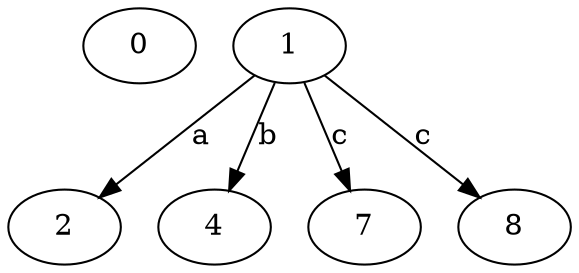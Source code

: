 strict digraph  {
0;
1;
2;
4;
7;
8;
1 -> 2  [label=a];
1 -> 4  [label=b];
1 -> 7  [label=c];
1 -> 8  [label=c];
}
